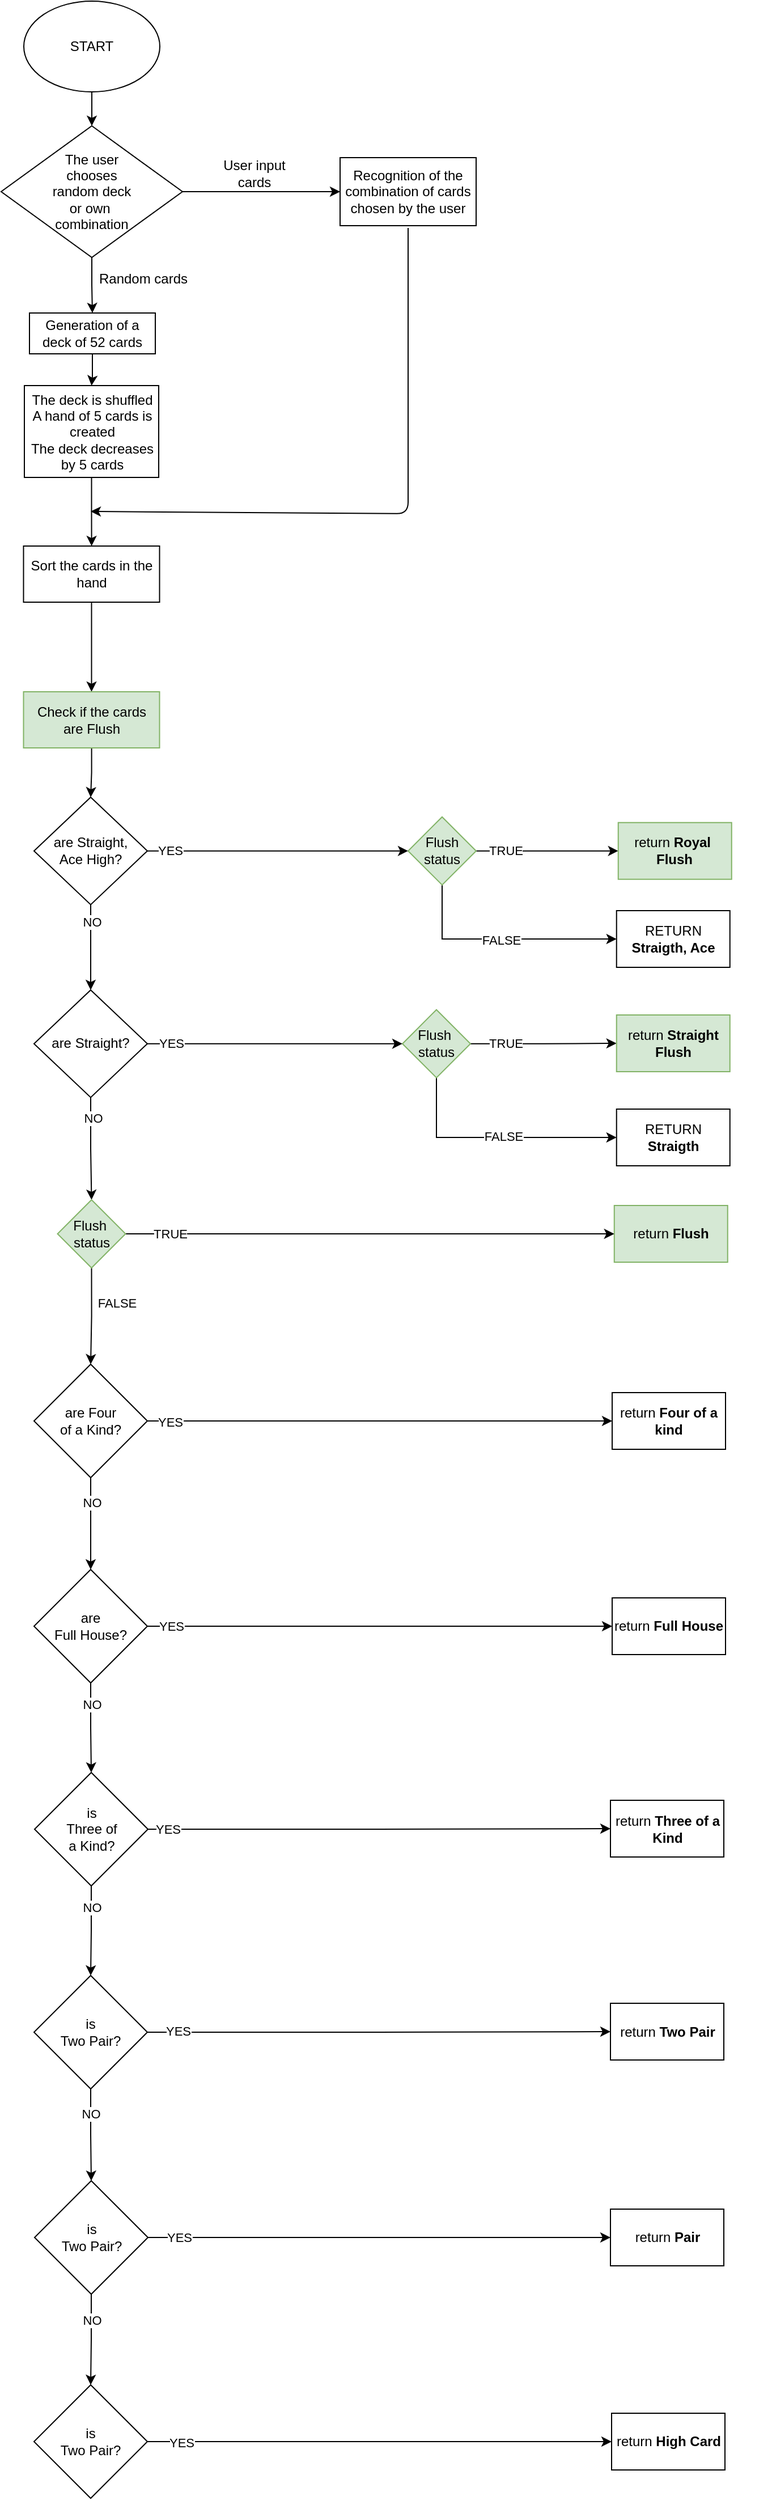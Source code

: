 <mxfile version="14.4.3" type="device"><diagram id="C5RBs43oDa-KdzZeNtuy" name="Page-1"><mxGraphModel dx="857" dy="642" grid="1" gridSize="10" guides="1" tooltips="1" connect="1" arrows="1" fold="1" page="1" pageScale="1" pageWidth="827" pageHeight="1169" math="0" shadow="0"><root><mxCell id="WIyWlLk6GJQsqaUBKTNV-0"/><mxCell id="WIyWlLk6GJQsqaUBKTNV-1" parent="WIyWlLk6GJQsqaUBKTNV-0"/><mxCell id="Tm0DZsRlW1lU8cvknflJ-2" value="" style="edgeStyle=orthogonalEdgeStyle;rounded=0;orthogonalLoop=1;jettySize=auto;html=1;" parent="WIyWlLk6GJQsqaUBKTNV-1" source="Tm0DZsRlW1lU8cvknflJ-0" target="Tm0DZsRlW1lU8cvknflJ-1" edge="1"><mxGeometry relative="1" as="geometry"/></mxCell><mxCell id="Tm0DZsRlW1lU8cvknflJ-0" value="START" style="ellipse;whiteSpace=wrap;html=1;" parent="WIyWlLk6GJQsqaUBKTNV-1" vertex="1"><mxGeometry x="41" y="20" width="120" height="80" as="geometry"/></mxCell><object label="" id="Tm0DZsRlW1lU8cvknflJ-4"><mxCell style="edgeStyle=orthogonalEdgeStyle;rounded=0;orthogonalLoop=1;jettySize=auto;html=1;" parent="WIyWlLk6GJQsqaUBKTNV-1" source="Tm0DZsRlW1lU8cvknflJ-1" target="Tm0DZsRlW1lU8cvknflJ-3" edge="1"><mxGeometry relative="1" as="geometry"/></mxCell></object><mxCell id="Tm0DZsRlW1lU8cvknflJ-28" value="" style="edgeStyle=orthogonalEdgeStyle;rounded=0;orthogonalLoop=1;jettySize=auto;html=1;" parent="WIyWlLk6GJQsqaUBKTNV-1" source="Tm0DZsRlW1lU8cvknflJ-1" target="Tm0DZsRlW1lU8cvknflJ-27" edge="1"><mxGeometry relative="1" as="geometry"/></mxCell><mxCell id="Tm0DZsRlW1lU8cvknflJ-1" value="The user &lt;br&gt;chooses &lt;br&gt;random deck&lt;br&gt;or own&amp;nbsp;&lt;br&gt;combination" style="rhombus;whiteSpace=wrap;html=1;" parent="WIyWlLk6GJQsqaUBKTNV-1" vertex="1"><mxGeometry x="21" y="130" width="160" height="116" as="geometry"/></mxCell><mxCell id="Tm0DZsRlW1lU8cvknflJ-7" value="" style="edgeStyle=orthogonalEdgeStyle;rounded=0;orthogonalLoop=1;jettySize=auto;html=1;" parent="WIyWlLk6GJQsqaUBKTNV-1" source="Tm0DZsRlW1lU8cvknflJ-3" target="Tm0DZsRlW1lU8cvknflJ-6" edge="1"><mxGeometry relative="1" as="geometry"/></mxCell><mxCell id="Tm0DZsRlW1lU8cvknflJ-3" value="Generation of a deck of 52 cards" style="whiteSpace=wrap;html=1;" parent="WIyWlLk6GJQsqaUBKTNV-1" vertex="1"><mxGeometry x="46" y="295" width="111" height="36" as="geometry"/></mxCell><mxCell id="Tm0DZsRlW1lU8cvknflJ-5" value="Random cards" style="text;html=1;resizable=0;autosize=1;align=center;verticalAlign=middle;points=[];fillColor=none;strokeColor=none;rounded=0;" parent="WIyWlLk6GJQsqaUBKTNV-1" vertex="1"><mxGeometry x="101" y="255" width="90" height="20" as="geometry"/></mxCell><mxCell id="Tm0DZsRlW1lU8cvknflJ-60" value="" style="edgeStyle=orthogonalEdgeStyle;rounded=0;orthogonalLoop=1;jettySize=auto;html=1;" parent="WIyWlLk6GJQsqaUBKTNV-1" source="Tm0DZsRlW1lU8cvknflJ-6" target="Tm0DZsRlW1lU8cvknflJ-59" edge="1"><mxGeometry relative="1" as="geometry"/></mxCell><mxCell id="Tm0DZsRlW1lU8cvknflJ-6" value="&lt;div&gt;The deck is shuffled&lt;/div&gt;&lt;div&gt;A hand of 5 cards is created&lt;/div&gt;&lt;div&gt;The deck decreases by 5 cards&lt;/div&gt;" style="whiteSpace=wrap;html=1;" parent="WIyWlLk6GJQsqaUBKTNV-1" vertex="1"><mxGeometry x="41.5" y="359" width="118.5" height="81" as="geometry"/></mxCell><mxCell id="Tm0DZsRlW1lU8cvknflJ-27" value="Recognition of the combination of cards chosen by the user" style="whiteSpace=wrap;html=1;" parent="WIyWlLk6GJQsqaUBKTNV-1" vertex="1"><mxGeometry x="320" y="158" width="120" height="60" as="geometry"/></mxCell><mxCell id="Tm0DZsRlW1lU8cvknflJ-29" value="" style="endArrow=classic;html=1;exitX=0.5;exitY=1;exitDx=0;exitDy=0;" parent="WIyWlLk6GJQsqaUBKTNV-1" edge="1"><mxGeometry width="50" height="50" relative="1" as="geometry"><mxPoint x="380" y="220" as="sourcePoint"/><mxPoint x="100" y="470" as="targetPoint"/><Array as="points"><mxPoint x="380" y="472"/></Array></mxGeometry></mxCell><mxCell id="Tm0DZsRlW1lU8cvknflJ-36" value="User input cards" style="text;html=1;strokeColor=none;fillColor=none;align=center;verticalAlign=middle;whiteSpace=wrap;rounded=0;" parent="WIyWlLk6GJQsqaUBKTNV-1" vertex="1"><mxGeometry x="211" y="157" width="67.25" height="30" as="geometry"/></mxCell><mxCell id="cF6fis8dZxYhZ3T7PFc2-98" style="edgeStyle=orthogonalEdgeStyle;rounded=0;orthogonalLoop=1;jettySize=auto;html=1;entryX=0.5;entryY=0;entryDx=0;entryDy=0;" parent="WIyWlLk6GJQsqaUBKTNV-1" source="Tm0DZsRlW1lU8cvknflJ-59" edge="1" target="X2DXzw0EhE3RfK0Swx5l-0"><mxGeometry relative="1" as="geometry"><mxPoint x="100.5" y="601" as="targetPoint"/></mxGeometry></mxCell><mxCell id="Tm0DZsRlW1lU8cvknflJ-59" value="Sort the cards in the hand&lt;span&gt; &lt;/span&gt;" style="whiteSpace=wrap;html=1;" parent="WIyWlLk6GJQsqaUBKTNV-1" vertex="1"><mxGeometry x="40.75" y="500.5" width="120" height="49.5" as="geometry"/></mxCell><mxCell id="cF6fis8dZxYhZ3T7PFc2-91" value="" style="group" parent="WIyWlLk6GJQsqaUBKTNV-1" vertex="1" connectable="0"><mxGeometry x="50" y="1222" width="650" height="782.5" as="geometry"/></mxCell><mxCell id="T6k6hgS9T_V78RaMO5M8-13" style="edgeStyle=orthogonalEdgeStyle;rounded=0;orthogonalLoop=1;jettySize=auto;html=1;entryX=0.5;entryY=0;entryDx=0;entryDy=0;" parent="cF6fis8dZxYhZ3T7PFc2-91" source="Tm0DZsRlW1lU8cvknflJ-167" target="Tm0DZsRlW1lU8cvknflJ-173" edge="1"><mxGeometry relative="1" as="geometry"/></mxCell><mxCell id="T6k6hgS9T_V78RaMO5M8-24" value="NO" style="edgeLabel;html=1;align=center;verticalAlign=middle;resizable=0;points=[];" parent="T6k6hgS9T_V78RaMO5M8-13" vertex="1" connectable="0"><mxGeometry x="-0.401" relative="1" as="geometry"><mxPoint y="-5" as="offset"/></mxGeometry></mxCell><mxCell id="Tm0DZsRlW1lU8cvknflJ-167" value="is &lt;br&gt;Three of &lt;br&gt;a Kind?" style="rhombus;whiteSpace=wrap;html=1;" parent="cF6fis8dZxYhZ3T7PFc2-91" vertex="1"><mxGeometry x="0.5" y="360" width="100" height="100" as="geometry"/></mxCell><mxCell id="2bc4QtXNIDto5YX0DSUn-46" style="edgeStyle=orthogonalEdgeStyle;rounded=0;orthogonalLoop=1;jettySize=auto;html=1;entryX=0.5;entryY=0;entryDx=0;entryDy=0;" parent="cF6fis8dZxYhZ3T7PFc2-91" source="Tm0DZsRlW1lU8cvknflJ-173" target="2bc4QtXNIDto5YX0DSUn-30" edge="1"><mxGeometry relative="1" as="geometry"/></mxCell><mxCell id="2bc4QtXNIDto5YX0DSUn-47" value="NO" style="edgeLabel;html=1;align=center;verticalAlign=middle;resizable=0;points=[];" parent="2bc4QtXNIDto5YX0DSUn-46" vertex="1" connectable="0"><mxGeometry x="-0.611" relative="1" as="geometry"><mxPoint y="6" as="offset"/></mxGeometry></mxCell><mxCell id="Tm0DZsRlW1lU8cvknflJ-173" value="is &lt;br&gt;Two Pair?" style="rhombus;whiteSpace=wrap;html=1;" parent="cF6fis8dZxYhZ3T7PFc2-91" vertex="1"><mxGeometry y="539" width="100" height="100" as="geometry"/></mxCell><mxCell id="T6k6hgS9T_V78RaMO5M8-11" style="edgeStyle=orthogonalEdgeStyle;rounded=0;orthogonalLoop=1;jettySize=auto;html=1;entryX=0.5;entryY=0;entryDx=0;entryDy=0;" parent="cF6fis8dZxYhZ3T7PFc2-91" source="cF6fis8dZxYhZ3T7PFc2-18" target="cF6fis8dZxYhZ3T7PFc2-20" edge="1"><mxGeometry relative="1" as="geometry"/></mxCell><mxCell id="T6k6hgS9T_V78RaMO5M8-20" value="NO" style="edgeLabel;html=1;align=center;verticalAlign=middle;resizable=0;points=[];" parent="T6k6hgS9T_V78RaMO5M8-11" vertex="1" connectable="0"><mxGeometry x="-0.457" y="1" relative="1" as="geometry"><mxPoint as="offset"/></mxGeometry></mxCell><mxCell id="cF6fis8dZxYhZ3T7PFc2-18" value="are Four &lt;br&gt;of a Kind?" style="rhombus;whiteSpace=wrap;html=1;" parent="cF6fis8dZxYhZ3T7PFc2-91" vertex="1"><mxGeometry width="100" height="100" as="geometry"/></mxCell><mxCell id="T6k6hgS9T_V78RaMO5M8-12" style="edgeStyle=orthogonalEdgeStyle;rounded=0;orthogonalLoop=1;jettySize=auto;html=1;entryX=0.5;entryY=0;entryDx=0;entryDy=0;" parent="cF6fis8dZxYhZ3T7PFc2-91" source="cF6fis8dZxYhZ3T7PFc2-20" target="Tm0DZsRlW1lU8cvknflJ-167" edge="1"><mxGeometry relative="1" as="geometry"/></mxCell><mxCell id="T6k6hgS9T_V78RaMO5M8-22" value="NO" style="edgeLabel;html=1;align=center;verticalAlign=middle;resizable=0;points=[];" parent="T6k6hgS9T_V78RaMO5M8-12" vertex="1" connectable="0"><mxGeometry x="-0.516" y="1" relative="1" as="geometry"><mxPoint as="offset"/></mxGeometry></mxCell><mxCell id="cF6fis8dZxYhZ3T7PFc2-20" value="are&lt;br&gt;Full House?" style="rhombus;whiteSpace=wrap;html=1;" parent="cF6fis8dZxYhZ3T7PFc2-91" vertex="1"><mxGeometry y="181" width="100" height="100" as="geometry"/></mxCell><mxCell id="Tm0DZsRlW1lU8cvknflJ-119" value="return&amp;nbsp;&lt;b&gt;Four of a kind&lt;/b&gt;" style="whiteSpace=wrap;html=1;" parent="cF6fis8dZxYhZ3T7PFc2-91" vertex="1"><mxGeometry x="510" y="25" width="100" height="50" as="geometry"/></mxCell><mxCell id="Tm0DZsRlW1lU8cvknflJ-127" value="return &lt;b&gt;Full House&lt;/b&gt;" style="whiteSpace=wrap;html=1;" parent="cF6fis8dZxYhZ3T7PFc2-91" vertex="1"><mxGeometry x="510" y="206" width="100" height="50" as="geometry"/></mxCell><mxCell id="T6k6hgS9T_V78RaMO5M8-10" style="edgeStyle=orthogonalEdgeStyle;rounded=0;orthogonalLoop=1;jettySize=auto;html=1;entryX=0;entryY=0.5;entryDx=0;entryDy=0;" parent="cF6fis8dZxYhZ3T7PFc2-91" source="cF6fis8dZxYhZ3T7PFc2-18" target="Tm0DZsRlW1lU8cvknflJ-119" edge="1"><mxGeometry relative="1" as="geometry"/></mxCell><mxCell id="T6k6hgS9T_V78RaMO5M8-19" value="YES" style="edgeLabel;html=1;align=center;verticalAlign=middle;resizable=0;points=[];" parent="T6k6hgS9T_V78RaMO5M8-10" vertex="1" connectable="0"><mxGeometry x="-0.924" y="-1" relative="1" as="geometry"><mxPoint x="4" as="offset"/></mxGeometry></mxCell><mxCell id="cF6fis8dZxYhZ3T7PFc2-70" style="edgeStyle=orthogonalEdgeStyle;rounded=0;orthogonalLoop=1;jettySize=auto;html=1;entryX=0;entryY=0.5;entryDx=0;entryDy=0;" parent="cF6fis8dZxYhZ3T7PFc2-91" source="cF6fis8dZxYhZ3T7PFc2-20" target="Tm0DZsRlW1lU8cvknflJ-127" edge="1"><mxGeometry relative="1" as="geometry"/></mxCell><mxCell id="T6k6hgS9T_V78RaMO5M8-21" value="YES" style="edgeLabel;html=1;align=center;verticalAlign=middle;resizable=0;points=[];" parent="cF6fis8dZxYhZ3T7PFc2-70" vertex="1" connectable="0"><mxGeometry x="-0.947" relative="1" as="geometry"><mxPoint x="10" as="offset"/></mxGeometry></mxCell><mxCell id="2bc4QtXNIDto5YX0DSUn-30" value="is &lt;br&gt;Two Pair?" style="rhombus;whiteSpace=wrap;html=1;" parent="cF6fis8dZxYhZ3T7PFc2-91" vertex="1"><mxGeometry x="0.5" y="720" width="100" height="100" as="geometry"/></mxCell><mxCell id="Tm0DZsRlW1lU8cvknflJ-169" value="return &lt;b&gt;Three of a Kind&lt;/b&gt;&lt;span style=&quot;color: rgba(0 , 0 , 0 , 0) ; font-family: monospace ; font-size: 0px&quot;&gt;%3CmxGraphModel%3E%3Croot%3E%3CmxCell%20id%3D%220%22%2F%3E%3CmxCell%20id%3D%221%22%20parent%3D%220%22%2F%3E%3CmxCell%20id%3D%222%22%20value%3D%22RETURN%20%26lt%3Bb%26gt%3BStraigth%26lt%3B%2Fb%26gt%3B%22%20style%3D%22whiteSpace%3Dwrap%3Bhtml%3D1%3B%22%20vertex%3D%221%22%20parent%3D%221%22%3E%3CmxGeometry%20x%3D%22783.5%22%20y%3D%221493.625%22%20width%3D%22120%22%20height%3D%2260%22%20as%3D%22geometry%22%2F%3E%3C%2FmxCell%3E%3C%2Froot%3E%3C%2FmxGraphModel%3E&lt;/span&gt;" style="whiteSpace=wrap;html=1;" parent="WIyWlLk6GJQsqaUBKTNV-1" vertex="1"><mxGeometry x="558.5" y="1606.5" width="100" height="50" as="geometry"/></mxCell><mxCell id="Tm0DZsRlW1lU8cvknflJ-175" value="return &lt;b&gt;Two Pair&lt;/b&gt;" style="whiteSpace=wrap;html=1;" parent="WIyWlLk6GJQsqaUBKTNV-1" vertex="1"><mxGeometry x="558.5" y="1785.5" width="100" height="50" as="geometry"/></mxCell><mxCell id="Tm0DZsRlW1lU8cvknflJ-179" value="return &lt;b&gt;Pair&lt;/b&gt;" style="whiteSpace=wrap;html=1;" parent="WIyWlLk6GJQsqaUBKTNV-1" vertex="1"><mxGeometry x="558.5" y="1967" width="100" height="50" as="geometry"/></mxCell><mxCell id="Tm0DZsRlW1lU8cvknflJ-170" value="" style="edgeStyle=orthogonalEdgeStyle;rounded=0;orthogonalLoop=1;jettySize=auto;html=1;" parent="WIyWlLk6GJQsqaUBKTNV-1" source="Tm0DZsRlW1lU8cvknflJ-167" target="Tm0DZsRlW1lU8cvknflJ-169" edge="1"><mxGeometry relative="1" as="geometry"/></mxCell><mxCell id="T6k6hgS9T_V78RaMO5M8-23" value="YES" style="edgeLabel;html=1;align=center;verticalAlign=middle;resizable=0;points=[];" parent="Tm0DZsRlW1lU8cvknflJ-170" vertex="1" connectable="0"><mxGeometry x="-0.915" relative="1" as="geometry"><mxPoint as="offset"/></mxGeometry></mxCell><mxCell id="Tm0DZsRlW1lU8cvknflJ-176" value="" style="edgeStyle=orthogonalEdgeStyle;rounded=0;orthogonalLoop=1;jettySize=auto;html=1;" parent="WIyWlLk6GJQsqaUBKTNV-1" source="Tm0DZsRlW1lU8cvknflJ-173" target="Tm0DZsRlW1lU8cvknflJ-175" edge="1"><mxGeometry relative="1" as="geometry"/></mxCell><mxCell id="T6k6hgS9T_V78RaMO5M8-25" value="YES" style="edgeLabel;html=1;align=center;verticalAlign=middle;resizable=0;points=[];" parent="Tm0DZsRlW1lU8cvknflJ-176" vertex="1" connectable="0"><mxGeometry x="-0.931" y="1" relative="1" as="geometry"><mxPoint x="13" as="offset"/></mxGeometry></mxCell><mxCell id="2bc4QtXNIDto5YX0DSUn-54" style="edgeStyle=orthogonalEdgeStyle;rounded=0;orthogonalLoop=1;jettySize=auto;html=1;entryX=0;entryY=0.5;entryDx=0;entryDy=0;" parent="WIyWlLk6GJQsqaUBKTNV-1" source="X2DXzw0EhE3RfK0Swx5l-13" target="2bc4QtXNIDto5YX0DSUn-7" edge="1"><mxGeometry relative="1" as="geometry"/></mxCell><mxCell id="2bc4QtXNIDto5YX0DSUn-57" value="TRUE" style="edgeLabel;html=1;align=center;verticalAlign=middle;resizable=0;points=[];" parent="2bc4QtXNIDto5YX0DSUn-54" vertex="1" connectable="0"><mxGeometry x="-0.829" y="1" relative="1" as="geometry"><mxPoint x="20" as="offset"/></mxGeometry></mxCell><mxCell id="X2DXzw0EhE3RfK0Swx5l-16" value="" style="edgeStyle=orthogonalEdgeStyle;rounded=0;orthogonalLoop=1;jettySize=auto;html=1;entryX=0.5;entryY=0;entryDx=0;entryDy=0;" edge="1" parent="WIyWlLk6GJQsqaUBKTNV-1" source="WAudjQZWBK0tAHpLM4z2-2" target="X2DXzw0EhE3RfK0Swx5l-25"><mxGeometry relative="1" as="geometry"><mxPoint x="99.5" y="1059" as="targetPoint"/></mxGeometry></mxCell><mxCell id="X2DXzw0EhE3RfK0Swx5l-19" value="NO" style="edgeLabel;html=1;align=center;verticalAlign=middle;resizable=0;points=[];" vertex="1" connectable="0" parent="X2DXzw0EhE3RfK0Swx5l-16"><mxGeometry x="0.143" y="1" relative="1" as="geometry"><mxPoint y="-33" as="offset"/></mxGeometry></mxCell><mxCell id="WAudjQZWBK0tAHpLM4z2-2" value="are Straight?" style="rhombus;whiteSpace=wrap;html=1;" parent="WIyWlLk6GJQsqaUBKTNV-1" vertex="1"><mxGeometry x="50" y="892" width="100" height="94.695" as="geometry"/></mxCell><mxCell id="2bc4QtXNIDto5YX0DSUn-38" style="edgeStyle=orthogonalEdgeStyle;rounded=0;orthogonalLoop=1;jettySize=auto;html=1;entryX=0;entryY=0.5;entryDx=0;entryDy=0;" parent="WIyWlLk6GJQsqaUBKTNV-1" source="X2DXzw0EhE3RfK0Swx5l-4" target="2bc4QtXNIDto5YX0DSUn-9" edge="1"><mxGeometry relative="1" as="geometry"/></mxCell><mxCell id="2bc4QtXNIDto5YX0DSUn-39" value="TRUE" style="edgeLabel;html=1;align=center;verticalAlign=middle;resizable=0;points=[];" parent="2bc4QtXNIDto5YX0DSUn-38" vertex="1" connectable="0"><mxGeometry x="-0.653" y="1" relative="1" as="geometry"><mxPoint x="4" as="offset"/></mxGeometry></mxCell><mxCell id="2bc4QtXNIDto5YX0DSUn-52" style="edgeStyle=orthogonalEdgeStyle;rounded=0;orthogonalLoop=1;jettySize=auto;html=1;entryX=0.5;entryY=0;entryDx=0;entryDy=0;" parent="WIyWlLk6GJQsqaUBKTNV-1" source="WAudjQZWBK0tAHpLM4z2-1" target="WAudjQZWBK0tAHpLM4z2-2" edge="1"><mxGeometry relative="1" as="geometry"><Array as="points"><mxPoint x="100" y="832"/><mxPoint x="100" y="832"/></Array></mxGeometry></mxCell><mxCell id="2bc4QtXNIDto5YX0DSUn-53" value="NO" style="edgeLabel;html=1;align=center;verticalAlign=middle;resizable=0;points=[];" parent="2bc4QtXNIDto5YX0DSUn-52" vertex="1" connectable="0"><mxGeometry x="-0.762" y="1" relative="1" as="geometry"><mxPoint y="6" as="offset"/></mxGeometry></mxCell><mxCell id="WAudjQZWBK0tAHpLM4z2-1" value="are Straight,&lt;br&gt;Ace High?" style="rhombus;whiteSpace=wrap;html=1;" parent="WIyWlLk6GJQsqaUBKTNV-1" vertex="1"><mxGeometry x="50" y="722" width="100" height="94.695" as="geometry"/></mxCell><mxCell id="2bc4QtXNIDto5YX0DSUn-4" value="return &lt;b&gt;High Card&lt;/b&gt;" style="whiteSpace=wrap;html=1;" parent="WIyWlLk6GJQsqaUBKTNV-1" vertex="1"><mxGeometry x="559.5" y="2147" width="100" height="50" as="geometry"/></mxCell><mxCell id="2bc4QtXNIDto5YX0DSUn-35" style="edgeStyle=orthogonalEdgeStyle;rounded=0;orthogonalLoop=1;jettySize=auto;html=1;entryX=0;entryY=0.5;entryDx=0;entryDy=0;" parent="WIyWlLk6GJQsqaUBKTNV-1" source="2bc4QtXNIDto5YX0DSUn-31" target="2bc4QtXNIDto5YX0DSUn-4" edge="1"><mxGeometry relative="1" as="geometry"/></mxCell><mxCell id="2bc4QtXNIDto5YX0DSUn-50" value="YES" style="edgeLabel;html=1;align=center;verticalAlign=middle;resizable=0;points=[];" parent="2bc4QtXNIDto5YX0DSUn-35" vertex="1" connectable="0"><mxGeometry x="-0.854" y="-1" relative="1" as="geometry"><mxPoint as="offset"/></mxGeometry></mxCell><mxCell id="2bc4QtXNIDto5YX0DSUn-31" value="is &lt;br&gt;Two Pair?" style="rhombus;whiteSpace=wrap;html=1;" parent="WIyWlLk6GJQsqaUBKTNV-1" vertex="1"><mxGeometry x="50" y="2122" width="100" height="100" as="geometry"/></mxCell><mxCell id="2bc4QtXNIDto5YX0DSUn-33" style="edgeStyle=orthogonalEdgeStyle;rounded=0;orthogonalLoop=1;jettySize=auto;html=1;entryX=0.5;entryY=0;entryDx=0;entryDy=0;" parent="WIyWlLk6GJQsqaUBKTNV-1" source="2bc4QtXNIDto5YX0DSUn-30" target="2bc4QtXNIDto5YX0DSUn-31" edge="1"><mxGeometry relative="1" as="geometry"/></mxCell><mxCell id="2bc4QtXNIDto5YX0DSUn-48" value="NO" style="edgeLabel;html=1;align=center;verticalAlign=middle;resizable=0;points=[];" parent="2bc4QtXNIDto5YX0DSUn-33" vertex="1" connectable="0"><mxGeometry x="-0.249" relative="1" as="geometry"><mxPoint y="-7" as="offset"/></mxGeometry></mxCell><mxCell id="2bc4QtXNIDto5YX0DSUn-34" style="edgeStyle=orthogonalEdgeStyle;rounded=0;orthogonalLoop=1;jettySize=auto;html=1;exitX=1;exitY=0.5;exitDx=0;exitDy=0;entryX=0;entryY=0.5;entryDx=0;entryDy=0;" parent="WIyWlLk6GJQsqaUBKTNV-1" source="2bc4QtXNIDto5YX0DSUn-30" target="Tm0DZsRlW1lU8cvknflJ-179" edge="1"><mxGeometry relative="1" as="geometry"/></mxCell><mxCell id="2bc4QtXNIDto5YX0DSUn-49" value="YES" style="edgeLabel;html=1;align=center;verticalAlign=middle;resizable=0;points=[];" parent="2bc4QtXNIDto5YX0DSUn-34" vertex="1" connectable="0"><mxGeometry x="-0.863" relative="1" as="geometry"><mxPoint x="-1" as="offset"/></mxGeometry></mxCell><mxCell id="2bc4QtXNIDto5YX0DSUn-7" value="return&amp;nbsp;&lt;b&gt;Straight Flush&lt;/b&gt;" style="whiteSpace=wrap;html=1;fillColor=#d5e8d4;strokeColor=#82b366;" parent="WIyWlLk6GJQsqaUBKTNV-1" vertex="1"><mxGeometry x="563.87" y="914" width="100" height="50" as="geometry"/></mxCell><mxCell id="2bc4QtXNIDto5YX0DSUn-8" value="return &lt;b&gt;Flush&lt;/b&gt;" style="whiteSpace=wrap;html=1;fillColor=#d5e8d4;strokeColor=#82b366;" parent="WIyWlLk6GJQsqaUBKTNV-1" vertex="1"><mxGeometry x="561.87" y="1082" width="100" height="50" as="geometry"/></mxCell><mxCell id="2bc4QtXNIDto5YX0DSUn-9" value="return&amp;nbsp;&lt;b style=&quot;font-family: &amp;#34;arial&amp;#34; , &amp;#34;helvetica&amp;#34; , sans-serif ; text-align: left&quot;&gt;Royal&amp;nbsp; Flush&lt;/b&gt;" style="whiteSpace=wrap;html=1;fillColor=#d5e8d4;strokeColor=#82b366;" parent="WIyWlLk6GJQsqaUBKTNV-1" vertex="1"><mxGeometry x="565.37" y="744.35" width="100" height="50" as="geometry"/></mxCell><mxCell id="X2DXzw0EhE3RfK0Swx5l-3" value="" style="edgeStyle=orthogonalEdgeStyle;rounded=0;orthogonalLoop=1;jettySize=auto;html=1;" edge="1" parent="WIyWlLk6GJQsqaUBKTNV-1" source="X2DXzw0EhE3RfK0Swx5l-0" target="WAudjQZWBK0tAHpLM4z2-1"><mxGeometry relative="1" as="geometry"/></mxCell><mxCell id="X2DXzw0EhE3RfK0Swx5l-0" value="Check if the cards &lt;br&gt;are Flush" style="whiteSpace=wrap;html=1;fillColor=#d5e8d4;strokeColor=#82b366;" vertex="1" parent="WIyWlLk6GJQsqaUBKTNV-1"><mxGeometry x="40.75" y="629" width="120" height="49.5" as="geometry"/></mxCell><mxCell id="X2DXzw0EhE3RfK0Swx5l-1" value="RETURN &lt;b&gt;Straigth, Ace&lt;/b&gt;" style="whiteSpace=wrap;html=1;" vertex="1" parent="WIyWlLk6GJQsqaUBKTNV-1"><mxGeometry x="563.87" y="822" width="100" height="50" as="geometry"/></mxCell><mxCell id="X2DXzw0EhE3RfK0Swx5l-2" value="RETURN &lt;b&gt;Straigth&lt;/b&gt;" style="whiteSpace=wrap;html=1;" vertex="1" parent="WIyWlLk6GJQsqaUBKTNV-1"><mxGeometry x="563.87" y="997" width="100" height="50" as="geometry"/></mxCell><mxCell id="X2DXzw0EhE3RfK0Swx5l-7" style="edgeStyle=orthogonalEdgeStyle;rounded=0;orthogonalLoop=1;jettySize=auto;html=1;entryX=0;entryY=0.5;entryDx=0;entryDy=0;exitX=0.5;exitY=1;exitDx=0;exitDy=0;" edge="1" parent="WIyWlLk6GJQsqaUBKTNV-1" source="X2DXzw0EhE3RfK0Swx5l-4" target="X2DXzw0EhE3RfK0Swx5l-1"><mxGeometry relative="1" as="geometry"><mxPoint x="410" y="810" as="sourcePoint"/><Array as="points"><mxPoint x="410" y="847"/></Array></mxGeometry></mxCell><mxCell id="X2DXzw0EhE3RfK0Swx5l-8" value="FALSE" style="edgeLabel;html=1;align=center;verticalAlign=middle;resizable=0;points=[];" vertex="1" connectable="0" parent="X2DXzw0EhE3RfK0Swx5l-7"><mxGeometry x="-0.25" y="-1" relative="1" as="geometry"><mxPoint x="24" as="offset"/></mxGeometry></mxCell><mxCell id="X2DXzw0EhE3RfK0Swx5l-4" value="Flush&lt;br&gt;status" style="rhombus;whiteSpace=wrap;html=1;fillColor=#d5e8d4;strokeColor=#82b366;" vertex="1" parent="WIyWlLk6GJQsqaUBKTNV-1"><mxGeometry x="380" y="739.35" width="60" height="60" as="geometry"/></mxCell><mxCell id="X2DXzw0EhE3RfK0Swx5l-5" style="edgeStyle=orthogonalEdgeStyle;rounded=0;orthogonalLoop=1;jettySize=auto;html=1;entryX=0;entryY=0.5;entryDx=0;entryDy=0;" edge="1" parent="WIyWlLk6GJQsqaUBKTNV-1" source="WAudjQZWBK0tAHpLM4z2-1" target="X2DXzw0EhE3RfK0Swx5l-4"><mxGeometry relative="1" as="geometry"><mxPoint x="149.945" y="769.4" as="sourcePoint"/><mxPoint x="565.37" y="769.35" as="targetPoint"/></mxGeometry></mxCell><mxCell id="X2DXzw0EhE3RfK0Swx5l-6" value="YES" style="edgeLabel;html=1;align=center;verticalAlign=middle;resizable=0;points=[];" vertex="1" connectable="0" parent="X2DXzw0EhE3RfK0Swx5l-5"><mxGeometry x="-0.653" y="1" relative="1" as="geometry"><mxPoint x="-20" as="offset"/></mxGeometry></mxCell><mxCell id="X2DXzw0EhE3RfK0Swx5l-15" style="edgeStyle=orthogonalEdgeStyle;rounded=0;orthogonalLoop=1;jettySize=auto;html=1;entryX=0;entryY=0.5;entryDx=0;entryDy=0;exitX=1;exitY=0.5;exitDx=0;exitDy=0;" edge="1" parent="WIyWlLk6GJQsqaUBKTNV-1" source="X2DXzw0EhE3RfK0Swx5l-25" target="2bc4QtXNIDto5YX0DSUn-8"><mxGeometry relative="1" as="geometry"><mxPoint x="149.445" y="1106.4" as="sourcePoint"/></mxGeometry></mxCell><mxCell id="X2DXzw0EhE3RfK0Swx5l-17" value="TRUE" style="edgeLabel;html=1;align=center;verticalAlign=middle;resizable=0;points=[];" vertex="1" connectable="0" parent="X2DXzw0EhE3RfK0Swx5l-15"><mxGeometry x="-0.821" y="-3" relative="1" as="geometry"><mxPoint y="-3" as="offset"/></mxGeometry></mxCell><mxCell id="X2DXzw0EhE3RfK0Swx5l-18" style="edgeStyle=orthogonalEdgeStyle;rounded=0;orthogonalLoop=1;jettySize=auto;html=1;entryX=0.5;entryY=0;entryDx=0;entryDy=0;exitX=0.5;exitY=1;exitDx=0;exitDy=0;" edge="1" parent="WIyWlLk6GJQsqaUBKTNV-1" source="X2DXzw0EhE3RfK0Swx5l-25" target="cF6fis8dZxYhZ3T7PFc2-18"><mxGeometry relative="1" as="geometry"><mxPoint x="99.5" y="1153.695" as="sourcePoint"/><mxPoint x="100" y="1220" as="targetPoint"/></mxGeometry></mxCell><mxCell id="X2DXzw0EhE3RfK0Swx5l-20" value="FALSE" style="edgeLabel;html=1;align=center;verticalAlign=middle;resizable=0;points=[];" vertex="1" connectable="0" parent="X2DXzw0EhE3RfK0Swx5l-18"><mxGeometry x="0.196" y="3" relative="1" as="geometry"><mxPoint x="20" y="-20" as="offset"/></mxGeometry></mxCell><mxCell id="X2DXzw0EhE3RfK0Swx5l-24" style="edgeStyle=orthogonalEdgeStyle;rounded=0;orthogonalLoop=1;jettySize=auto;html=1;entryX=0;entryY=0.5;entryDx=0;entryDy=0;" edge="1" parent="WIyWlLk6GJQsqaUBKTNV-1" source="X2DXzw0EhE3RfK0Swx5l-13" target="X2DXzw0EhE3RfK0Swx5l-2"><mxGeometry relative="1" as="geometry"><Array as="points"><mxPoint x="405" y="1022"/></Array></mxGeometry></mxCell><mxCell id="X2DXzw0EhE3RfK0Swx5l-26" value="FALSE" style="edgeLabel;html=1;align=center;verticalAlign=middle;resizable=0;points=[];" vertex="1" connectable="0" parent="X2DXzw0EhE3RfK0Swx5l-24"><mxGeometry x="0.051" y="1" relative="1" as="geometry"><mxPoint as="offset"/></mxGeometry></mxCell><mxCell id="X2DXzw0EhE3RfK0Swx5l-13" value="Flush&amp;nbsp;&lt;br&gt;status" style="rhombus;whiteSpace=wrap;html=1;fillColor=#d5e8d4;strokeColor=#82b366;" vertex="1" parent="WIyWlLk6GJQsqaUBKTNV-1"><mxGeometry x="375" y="909.35" width="60" height="60" as="geometry"/></mxCell><mxCell id="X2DXzw0EhE3RfK0Swx5l-22" style="edgeStyle=orthogonalEdgeStyle;rounded=0;orthogonalLoop=1;jettySize=auto;html=1;entryX=0;entryY=0.5;entryDx=0;entryDy=0;" edge="1" parent="WIyWlLk6GJQsqaUBKTNV-1" source="WAudjQZWBK0tAHpLM4z2-2" target="X2DXzw0EhE3RfK0Swx5l-13"><mxGeometry relative="1" as="geometry"><mxPoint x="149.945" y="939.4" as="sourcePoint"/><mxPoint x="563.87" y="939" as="targetPoint"/></mxGeometry></mxCell><mxCell id="X2DXzw0EhE3RfK0Swx5l-23" value="YES" style="edgeLabel;html=1;align=center;verticalAlign=middle;resizable=0;points=[];" vertex="1" connectable="0" parent="X2DXzw0EhE3RfK0Swx5l-22"><mxGeometry x="-0.829" y="1" relative="1" as="geometry"><mxPoint x="2" as="offset"/></mxGeometry></mxCell><mxCell id="X2DXzw0EhE3RfK0Swx5l-25" value="Flush&amp;nbsp;&lt;br&gt;status" style="rhombus;whiteSpace=wrap;html=1;fillColor=#d5e8d4;strokeColor=#82b366;" vertex="1" parent="WIyWlLk6GJQsqaUBKTNV-1"><mxGeometry x="70.75" y="1077" width="60" height="60" as="geometry"/></mxCell></root></mxGraphModel></diagram></mxfile>